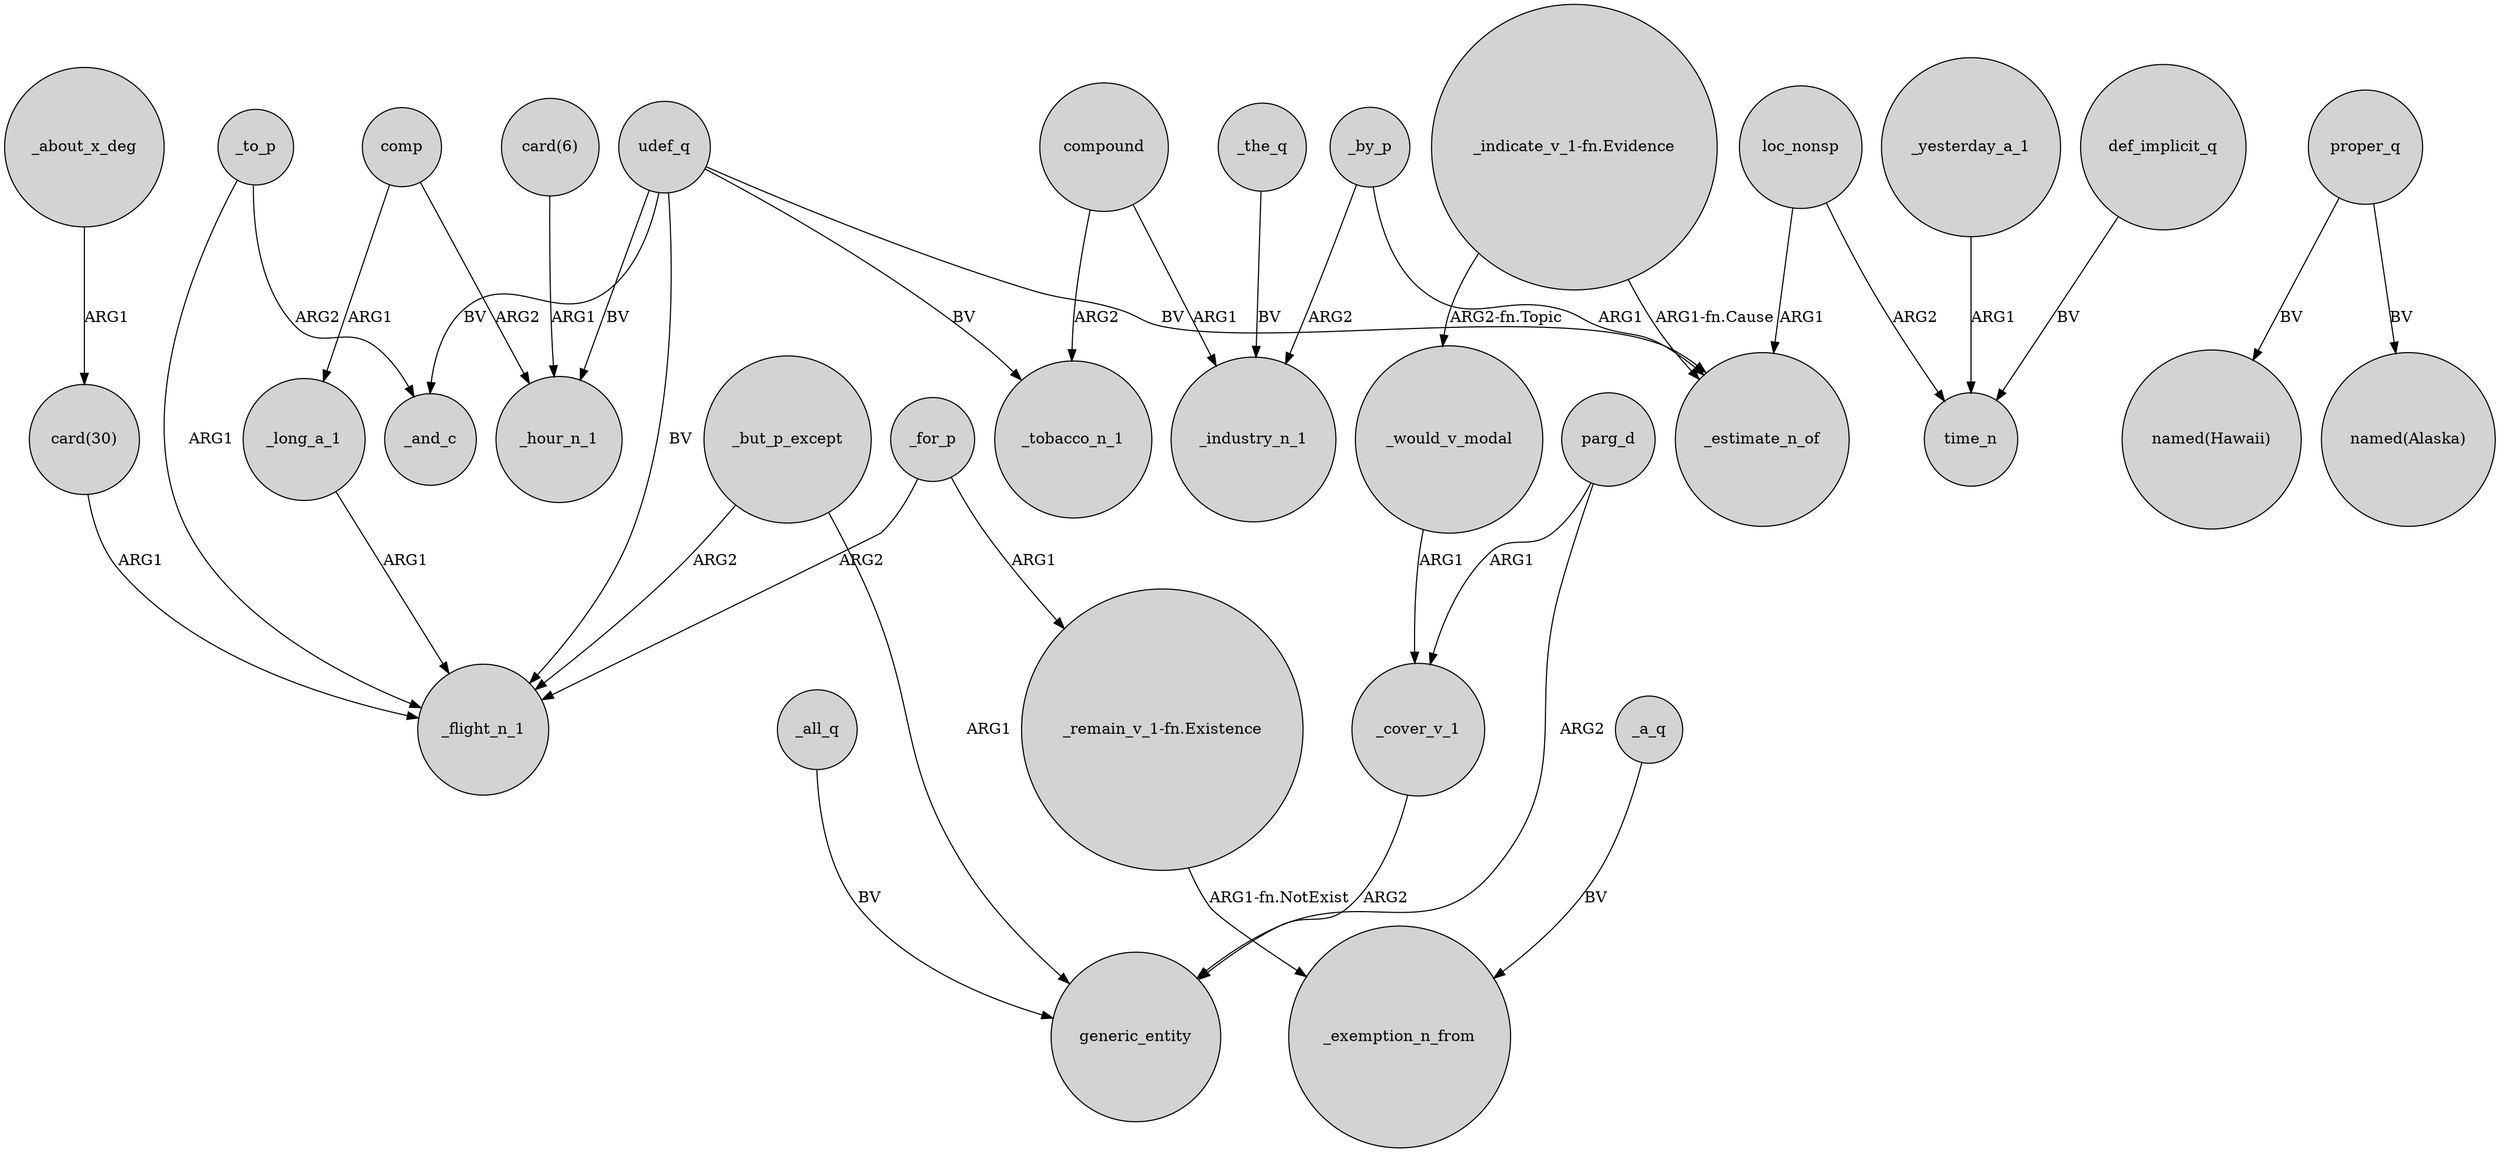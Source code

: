 digraph {
	node [shape=circle style=filled]
	_about_x_deg -> "card(30)" [label=ARG1]
	_yesterday_a_1 -> time_n [label=ARG1]
	_a_q -> _exemption_n_from [label=BV]
	_long_a_1 -> _flight_n_1 [label=ARG1]
	"_indicate_v_1-fn.Evidence" -> _would_v_modal [label="ARG2-fn.Topic"]
	"_remain_v_1-fn.Existence" -> _exemption_n_from [label="ARG1-fn.NotExist"]
	compound -> _tobacco_n_1 [label=ARG2]
	def_implicit_q -> time_n [label=BV]
	_by_p -> _industry_n_1 [label=ARG2]
	proper_q -> "named(Hawaii)" [label=BV]
	udef_q -> _flight_n_1 [label=BV]
	parg_d -> generic_entity [label=ARG2]
	_to_p -> _flight_n_1 [label=ARG1]
	udef_q -> _hour_n_1 [label=BV]
	compound -> _industry_n_1 [label=ARG1]
	_but_p_except -> _flight_n_1 [label=ARG2]
	_to_p -> _and_c [label=ARG2]
	_the_q -> _industry_n_1 [label=BV]
	_would_v_modal -> _cover_v_1 [label=ARG1]
	"card(6)" -> _hour_n_1 [label=ARG1]
	loc_nonsp -> time_n [label=ARG2]
	_all_q -> generic_entity [label=BV]
	proper_q -> "named(Alaska)" [label=BV]
	udef_q -> _estimate_n_of [label=BV]
	comp -> _hour_n_1 [label=ARG2]
	_for_p -> "_remain_v_1-fn.Existence" [label=ARG1]
	_but_p_except -> generic_entity [label=ARG1]
	_cover_v_1 -> generic_entity [label=ARG2]
	udef_q -> _tobacco_n_1 [label=BV]
	parg_d -> _cover_v_1 [label=ARG1]
	_for_p -> _flight_n_1 [label=ARG2]
	"card(30)" -> _flight_n_1 [label=ARG1]
	loc_nonsp -> _estimate_n_of [label=ARG1]
	_by_p -> _estimate_n_of [label=ARG1]
	udef_q -> _and_c [label=BV]
	"_indicate_v_1-fn.Evidence" -> _estimate_n_of [label="ARG1-fn.Cause"]
	comp -> _long_a_1 [label=ARG1]
}
